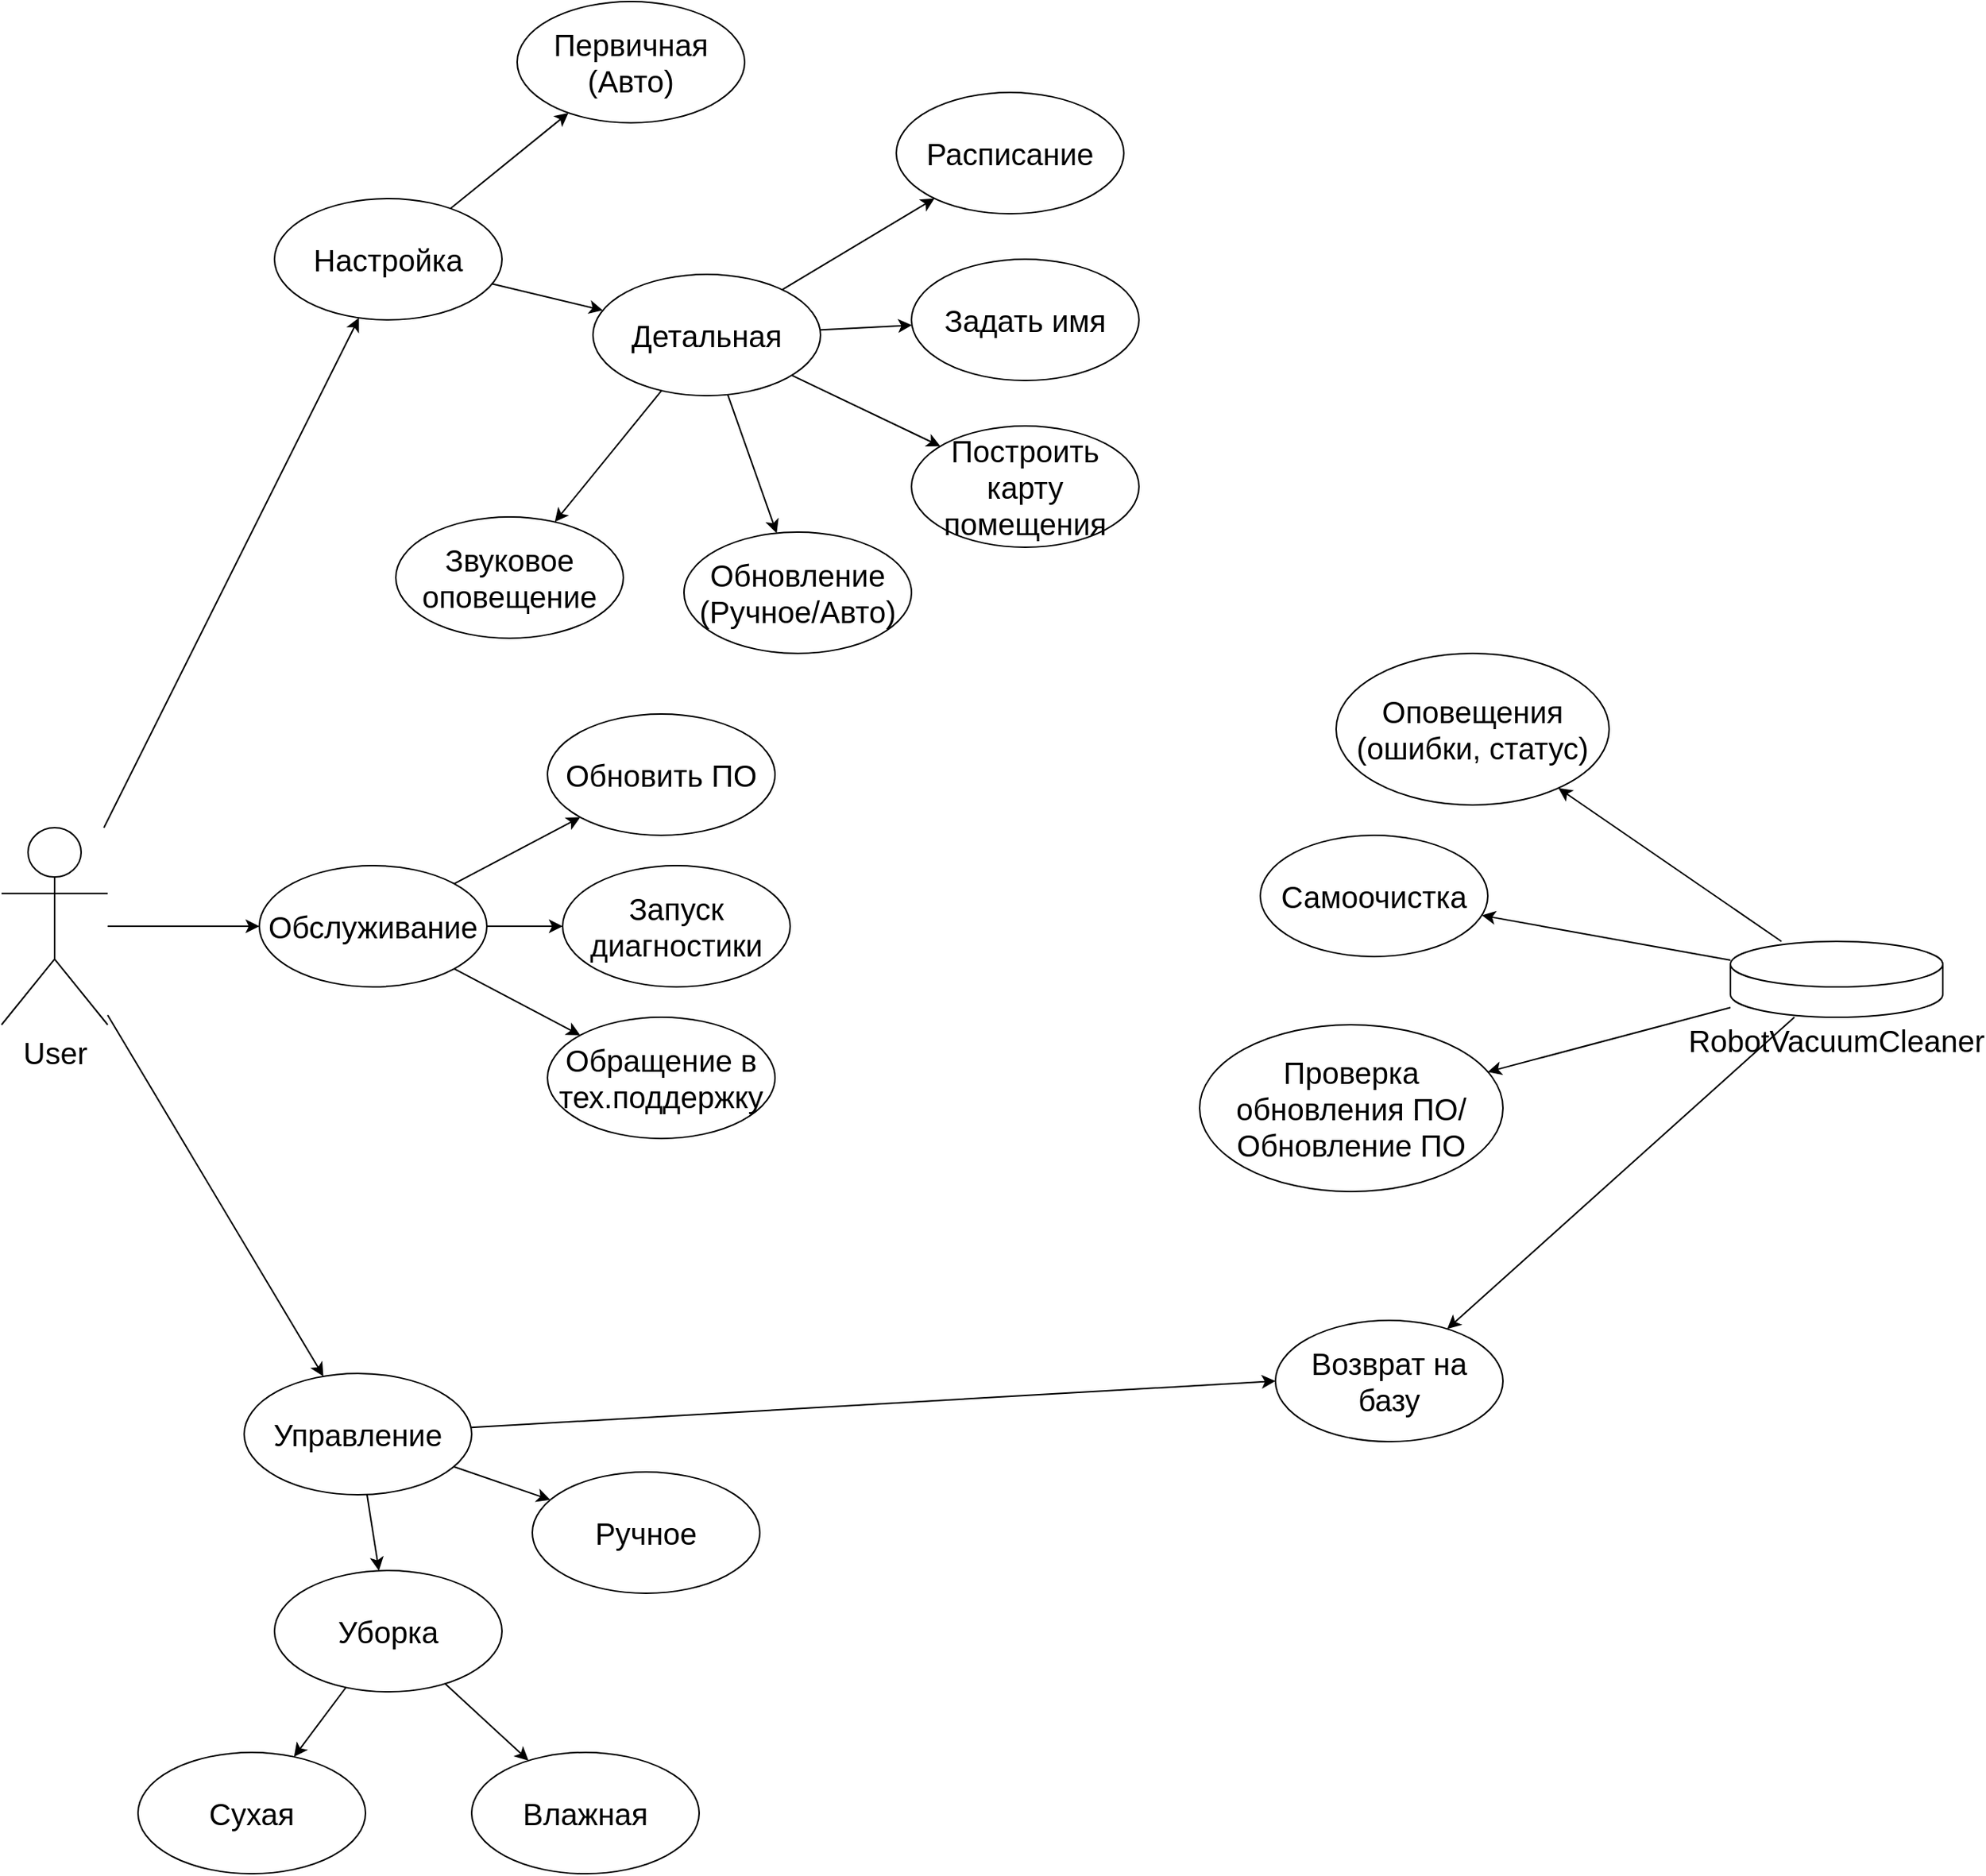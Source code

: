 <mxfile version="22.1.11" type="device">
  <diagram name="Страница — 1" id="ufh_rRYzETmT3Y5tC9U0">
    <mxGraphModel dx="3305" dy="1582" grid="1" gridSize="10" guides="1" tooltips="1" connect="1" arrows="1" fold="1" page="1" pageScale="1" pageWidth="700" pageHeight="700" math="0" shadow="0">
      <root>
        <mxCell id="0" />
        <mxCell id="1" parent="0" />
        <mxCell id="RrG6OvJkWaYo6sZG4Tey-38" style="rounded=0;orthogonalLoop=1;jettySize=auto;html=1;" parent="1" source="RrG6OvJkWaYo6sZG4Tey-1" target="RrG6OvJkWaYo6sZG4Tey-8" edge="1">
          <mxGeometry relative="1" as="geometry" />
        </mxCell>
        <mxCell id="RrG6OvJkWaYo6sZG4Tey-39" style="rounded=0;orthogonalLoop=1;jettySize=auto;html=1;" parent="1" source="RrG6OvJkWaYo6sZG4Tey-1" target="RrG6OvJkWaYo6sZG4Tey-20" edge="1">
          <mxGeometry relative="1" as="geometry" />
        </mxCell>
        <mxCell id="RrG6OvJkWaYo6sZG4Tey-51" style="rounded=0;orthogonalLoop=1;jettySize=auto;html=1;" parent="1" source="RrG6OvJkWaYo6sZG4Tey-1" target="RrG6OvJkWaYo6sZG4Tey-46" edge="1">
          <mxGeometry relative="1" as="geometry" />
        </mxCell>
        <mxCell id="RrG6OvJkWaYo6sZG4Tey-1" value="User" style="shape=umlActor;verticalLabelPosition=bottom;verticalAlign=top;html=1;outlineConnect=0;fontSize=20;" parent="1" vertex="1">
          <mxGeometry x="60" y="635" width="70" height="130" as="geometry" />
        </mxCell>
        <mxCell id="RrG6OvJkWaYo6sZG4Tey-58" style="rounded=0;orthogonalLoop=1;jettySize=auto;html=1;" parent="1" source="RrG6OvJkWaYo6sZG4Tey-5" target="RrG6OvJkWaYo6sZG4Tey-53" edge="1">
          <mxGeometry relative="1" as="geometry" />
        </mxCell>
        <mxCell id="RrG6OvJkWaYo6sZG4Tey-59" style="rounded=0;orthogonalLoop=1;jettySize=auto;html=1;" parent="1" source="RrG6OvJkWaYo6sZG4Tey-5" target="RrG6OvJkWaYo6sZG4Tey-52" edge="1">
          <mxGeometry relative="1" as="geometry" />
        </mxCell>
        <mxCell id="RrG6OvJkWaYo6sZG4Tey-63" style="rounded=0;orthogonalLoop=1;jettySize=auto;html=1;" parent="1" source="RrG6OvJkWaYo6sZG4Tey-5" target="RrG6OvJkWaYo6sZG4Tey-54" edge="1">
          <mxGeometry relative="1" as="geometry" />
        </mxCell>
        <mxCell id="RrG6OvJkWaYo6sZG4Tey-64" style="rounded=0;orthogonalLoop=1;jettySize=auto;html=1;" parent="1" source="RrG6OvJkWaYo6sZG4Tey-5" target="RrG6OvJkWaYo6sZG4Tey-55" edge="1">
          <mxGeometry relative="1" as="geometry" />
        </mxCell>
        <mxCell id="RrG6OvJkWaYo6sZG4Tey-5" value="" style="shape=cylinder3;whiteSpace=wrap;html=1;boundedLbl=1;backgroundOutline=1;size=15;" parent="1" vertex="1">
          <mxGeometry x="1200" y="710" width="140" height="50" as="geometry" />
        </mxCell>
        <mxCell id="RrG6OvJkWaYo6sZG4Tey-6" value="RobotVacuumCleaner" style="text;html=1;strokeColor=none;fillColor=none;align=center;verticalAlign=middle;whiteSpace=wrap;rounded=0;fontSize=20;" parent="1" vertex="1">
          <mxGeometry x="1240" y="760" width="60" height="30" as="geometry" />
        </mxCell>
        <mxCell id="RrG6OvJkWaYo6sZG4Tey-15" style="rounded=0;orthogonalLoop=1;jettySize=auto;html=1;" parent="1" source="RrG6OvJkWaYo6sZG4Tey-8" target="RrG6OvJkWaYo6sZG4Tey-10" edge="1">
          <mxGeometry relative="1" as="geometry" />
        </mxCell>
        <mxCell id="RrG6OvJkWaYo6sZG4Tey-8" value="Настройка" style="ellipse;whiteSpace=wrap;html=1;fontSize=20;" parent="1" vertex="1">
          <mxGeometry x="240" y="220" width="150" height="80" as="geometry" />
        </mxCell>
        <mxCell id="RrG6OvJkWaYo6sZG4Tey-9" value="Первичная&lt;br&gt;(Авто)" style="ellipse;whiteSpace=wrap;html=1;fontSize=20;" parent="1" vertex="1">
          <mxGeometry x="400" y="90" width="150" height="80" as="geometry" />
        </mxCell>
        <mxCell id="RrG6OvJkWaYo6sZG4Tey-18" style="rounded=0;orthogonalLoop=1;jettySize=auto;html=1;" parent="1" source="RrG6OvJkWaYo6sZG4Tey-10" target="RrG6OvJkWaYo6sZG4Tey-13" edge="1">
          <mxGeometry relative="1" as="geometry" />
        </mxCell>
        <mxCell id="RrG6OvJkWaYo6sZG4Tey-41" style="rounded=0;orthogonalLoop=1;jettySize=auto;html=1;" parent="1" source="RrG6OvJkWaYo6sZG4Tey-10" target="RrG6OvJkWaYo6sZG4Tey-40" edge="1">
          <mxGeometry relative="1" as="geometry" />
        </mxCell>
        <mxCell id="RrG6OvJkWaYo6sZG4Tey-57" style="rounded=0;orthogonalLoop=1;jettySize=auto;html=1;" parent="1" source="RrG6OvJkWaYo6sZG4Tey-10" target="RrG6OvJkWaYo6sZG4Tey-56" edge="1">
          <mxGeometry relative="1" as="geometry" />
        </mxCell>
        <mxCell id="RrG6OvJkWaYo6sZG4Tey-68" style="rounded=0;orthogonalLoop=1;jettySize=auto;html=1;" parent="1" source="RrG6OvJkWaYo6sZG4Tey-10" target="RrG6OvJkWaYo6sZG4Tey-66" edge="1">
          <mxGeometry relative="1" as="geometry" />
        </mxCell>
        <mxCell id="SfJDqX4aFAkBjJDL_cXy-1" style="rounded=0;orthogonalLoop=1;jettySize=auto;html=1;" edge="1" parent="1" source="RrG6OvJkWaYo6sZG4Tey-10" target="RrG6OvJkWaYo6sZG4Tey-21">
          <mxGeometry relative="1" as="geometry" />
        </mxCell>
        <mxCell id="RrG6OvJkWaYo6sZG4Tey-10" value="Детальная" style="ellipse;whiteSpace=wrap;html=1;fontSize=20;" parent="1" vertex="1">
          <mxGeometry x="450" y="270" width="150" height="80" as="geometry" />
        </mxCell>
        <mxCell id="RrG6OvJkWaYo6sZG4Tey-13" value="Задать имя" style="ellipse;whiteSpace=wrap;html=1;fontSize=20;" parent="1" vertex="1">
          <mxGeometry x="660" y="260" width="150" height="80" as="geometry" />
        </mxCell>
        <mxCell id="RrG6OvJkWaYo6sZG4Tey-14" style="rounded=0;orthogonalLoop=1;jettySize=auto;html=1;" parent="1" source="RrG6OvJkWaYo6sZG4Tey-8" target="RrG6OvJkWaYo6sZG4Tey-9" edge="1">
          <mxGeometry relative="1" as="geometry" />
        </mxCell>
        <mxCell id="RrG6OvJkWaYo6sZG4Tey-19" style="rounded=0;orthogonalLoop=1;jettySize=auto;html=1;" parent="1" source="RrG6OvJkWaYo6sZG4Tey-20" target="RrG6OvJkWaYo6sZG4Tey-25" edge="1">
          <mxGeometry relative="1" as="geometry" />
        </mxCell>
        <mxCell id="RrG6OvJkWaYo6sZG4Tey-35" style="rounded=0;orthogonalLoop=1;jettySize=auto;html=1;" parent="1" source="RrG6OvJkWaYo6sZG4Tey-20" target="RrG6OvJkWaYo6sZG4Tey-32" edge="1">
          <mxGeometry relative="1" as="geometry" />
        </mxCell>
        <mxCell id="RrG6OvJkWaYo6sZG4Tey-69" style="rounded=0;orthogonalLoop=1;jettySize=auto;html=1;entryX=0;entryY=0.5;entryDx=0;entryDy=0;" parent="1" source="RrG6OvJkWaYo6sZG4Tey-20" target="RrG6OvJkWaYo6sZG4Tey-53" edge="1">
          <mxGeometry relative="1" as="geometry" />
        </mxCell>
        <mxCell id="RrG6OvJkWaYo6sZG4Tey-20" value="Управление" style="ellipse;whiteSpace=wrap;html=1;fontSize=20;" parent="1" vertex="1">
          <mxGeometry x="220" y="995" width="150" height="80" as="geometry" />
        </mxCell>
        <mxCell id="RrG6OvJkWaYo6sZG4Tey-21" value="Расписание" style="ellipse;whiteSpace=wrap;html=1;fontSize=20;" parent="1" vertex="1">
          <mxGeometry x="650" y="150" width="150" height="80" as="geometry" />
        </mxCell>
        <mxCell id="RrG6OvJkWaYo6sZG4Tey-25" value="Ручное" style="ellipse;whiteSpace=wrap;html=1;fontSize=20;" parent="1" vertex="1">
          <mxGeometry x="410" y="1060" width="150" height="80" as="geometry" />
        </mxCell>
        <mxCell id="RrG6OvJkWaYo6sZG4Tey-36" style="rounded=0;orthogonalLoop=1;jettySize=auto;html=1;" parent="1" source="RrG6OvJkWaYo6sZG4Tey-32" target="RrG6OvJkWaYo6sZG4Tey-34" edge="1">
          <mxGeometry relative="1" as="geometry" />
        </mxCell>
        <mxCell id="RrG6OvJkWaYo6sZG4Tey-37" style="rounded=0;orthogonalLoop=1;jettySize=auto;html=1;" parent="1" source="RrG6OvJkWaYo6sZG4Tey-32" target="RrG6OvJkWaYo6sZG4Tey-33" edge="1">
          <mxGeometry relative="1" as="geometry" />
        </mxCell>
        <mxCell id="RrG6OvJkWaYo6sZG4Tey-32" value="Уборка" style="ellipse;whiteSpace=wrap;html=1;fontSize=20;" parent="1" vertex="1">
          <mxGeometry x="240" y="1125" width="150" height="80" as="geometry" />
        </mxCell>
        <mxCell id="RrG6OvJkWaYo6sZG4Tey-33" value="Влажная" style="ellipse;whiteSpace=wrap;html=1;fontSize=20;" parent="1" vertex="1">
          <mxGeometry x="370" y="1245" width="150" height="80" as="geometry" />
        </mxCell>
        <mxCell id="RrG6OvJkWaYo6sZG4Tey-34" value="Сухая" style="ellipse;whiteSpace=wrap;html=1;fontSize=20;" parent="1" vertex="1">
          <mxGeometry x="150" y="1245" width="150" height="80" as="geometry" />
        </mxCell>
        <mxCell id="RrG6OvJkWaYo6sZG4Tey-40" value="Построить карту помещения" style="ellipse;whiteSpace=wrap;html=1;fontSize=20;" parent="1" vertex="1">
          <mxGeometry x="660" y="370" width="150" height="80" as="geometry" />
        </mxCell>
        <mxCell id="RrG6OvJkWaYo6sZG4Tey-42" value="Обновить ПО" style="ellipse;whiteSpace=wrap;html=1;fontSize=20;" parent="1" vertex="1">
          <mxGeometry x="420" y="560" width="150" height="80" as="geometry" />
        </mxCell>
        <mxCell id="RrG6OvJkWaYo6sZG4Tey-43" value="Запуск диагностики" style="ellipse;whiteSpace=wrap;html=1;fontSize=20;" parent="1" vertex="1">
          <mxGeometry x="430" y="660" width="150" height="80" as="geometry" />
        </mxCell>
        <mxCell id="RrG6OvJkWaYo6sZG4Tey-47" style="rounded=0;orthogonalLoop=1;jettySize=auto;html=1;" parent="1" source="RrG6OvJkWaYo6sZG4Tey-46" target="RrG6OvJkWaYo6sZG4Tey-42" edge="1">
          <mxGeometry relative="1" as="geometry" />
        </mxCell>
        <mxCell id="RrG6OvJkWaYo6sZG4Tey-48" style="rounded=0;orthogonalLoop=1;jettySize=auto;html=1;" parent="1" source="RrG6OvJkWaYo6sZG4Tey-46" target="RrG6OvJkWaYo6sZG4Tey-43" edge="1">
          <mxGeometry relative="1" as="geometry" />
        </mxCell>
        <mxCell id="RrG6OvJkWaYo6sZG4Tey-50" style="rounded=0;orthogonalLoop=1;jettySize=auto;html=1;" parent="1" source="RrG6OvJkWaYo6sZG4Tey-46" target="RrG6OvJkWaYo6sZG4Tey-49" edge="1">
          <mxGeometry relative="1" as="geometry" />
        </mxCell>
        <mxCell id="RrG6OvJkWaYo6sZG4Tey-46" value="Обслуживание" style="ellipse;whiteSpace=wrap;html=1;fontSize=20;" parent="1" vertex="1">
          <mxGeometry x="230" y="660" width="150" height="80" as="geometry" />
        </mxCell>
        <mxCell id="RrG6OvJkWaYo6sZG4Tey-49" value="Обращение в тех.поддержку" style="ellipse;whiteSpace=wrap;html=1;fontSize=20;" parent="1" vertex="1">
          <mxGeometry x="420" y="760" width="150" height="80" as="geometry" />
        </mxCell>
        <mxCell id="RrG6OvJkWaYo6sZG4Tey-52" value="Оповещения (ошибки, статус)" style="ellipse;whiteSpace=wrap;html=1;fontSize=20;" parent="1" vertex="1">
          <mxGeometry x="940" y="520" width="180" height="100" as="geometry" />
        </mxCell>
        <mxCell id="RrG6OvJkWaYo6sZG4Tey-53" value="Возврат на базу" style="ellipse;whiteSpace=wrap;html=1;fontSize=20;" parent="1" vertex="1">
          <mxGeometry x="900" y="960" width="150" height="80" as="geometry" />
        </mxCell>
        <mxCell id="RrG6OvJkWaYo6sZG4Tey-54" value="Самоочистка" style="ellipse;whiteSpace=wrap;html=1;fontSize=20;" parent="1" vertex="1">
          <mxGeometry x="890" y="640" width="150" height="80" as="geometry" />
        </mxCell>
        <mxCell id="RrG6OvJkWaYo6sZG4Tey-55" value="Проверка обновления ПО/Обновление ПО" style="ellipse;whiteSpace=wrap;html=1;fontSize=20;" parent="1" vertex="1">
          <mxGeometry x="850" y="765" width="200" height="110" as="geometry" />
        </mxCell>
        <mxCell id="RrG6OvJkWaYo6sZG4Tey-56" value="Обновление&lt;br&gt;(Ручное/Авто)" style="ellipse;whiteSpace=wrap;html=1;fontSize=20;" parent="1" vertex="1">
          <mxGeometry x="510" y="440" width="150" height="80" as="geometry" />
        </mxCell>
        <mxCell id="RrG6OvJkWaYo6sZG4Tey-66" value="Звуковое оповещение" style="ellipse;whiteSpace=wrap;html=1;fontSize=20;" parent="1" vertex="1">
          <mxGeometry x="320" y="430" width="150" height="80" as="geometry" />
        </mxCell>
      </root>
    </mxGraphModel>
  </diagram>
</mxfile>
